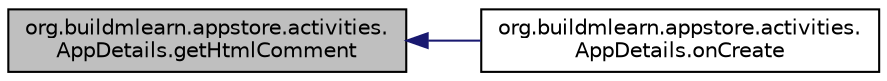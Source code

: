 digraph "org.buildmlearn.appstore.activities.AppDetails.getHtmlComment"
{
 // INTERACTIVE_SVG=YES
  bgcolor="transparent";
  edge [fontname="Helvetica",fontsize="10",labelfontname="Helvetica",labelfontsize="10"];
  node [fontname="Helvetica",fontsize="10",shape=record];
  rankdir="LR";
  Node1 [label="org.buildmlearn.appstore.activities.\lAppDetails.getHtmlComment",height=0.2,width=0.4,color="black", fillcolor="grey75", style="filled", fontcolor="black"];
  Node1 -> Node2 [dir="back",color="midnightblue",fontsize="10",style="solid",fontname="Helvetica"];
  Node2 [label="org.buildmlearn.appstore.activities.\lAppDetails.onCreate",height=0.2,width=0.4,color="black",URL="$dd/d52/classorg_1_1buildmlearn_1_1appstore_1_1activities_1_1_app_details.html#a5496a1ae07afc43ae065d908ceea260b",tooltip="The method is executed first when the activity is created. "];
}
